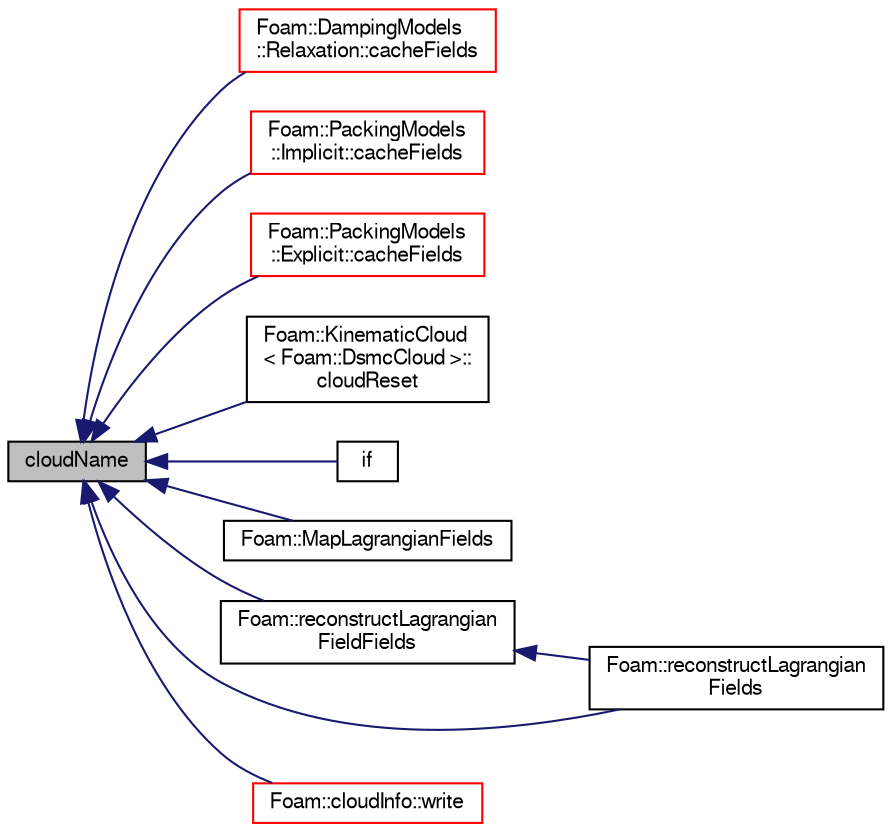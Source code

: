digraph "cloudName"
{
  bgcolor="transparent";
  edge [fontname="FreeSans",fontsize="10",labelfontname="FreeSans",labelfontsize="10"];
  node [fontname="FreeSans",fontsize="10",shape=record];
  rankdir="LR";
  Node6 [label="cloudName",height=0.2,width=0.4,color="black", fillcolor="grey75", style="filled", fontcolor="black"];
  Node6 -> Node7 [dir="back",color="midnightblue",fontsize="10",style="solid",fontname="FreeSans"];
  Node7 [label="Foam::DampingModels\l::Relaxation::cacheFields",height=0.2,width=0.4,color="red",URL="$a24238.html#a6005414ac27ae3e0b5a783ba216c1906",tooltip="Member Functions. "];
  Node6 -> Node9 [dir="back",color="midnightblue",fontsize="10",style="solid",fontname="FreeSans"];
  Node9 [label="Foam::PackingModels\l::Implicit::cacheFields",height=0.2,width=0.4,color="red",URL="$a24254.html#a6005414ac27ae3e0b5a783ba216c1906",tooltip="Calculate the inter particles stresses. "];
  Node6 -> Node11 [dir="back",color="midnightblue",fontsize="10",style="solid",fontname="FreeSans"];
  Node11 [label="Foam::PackingModels\l::Explicit::cacheFields",height=0.2,width=0.4,color="red",URL="$a24250.html#a6005414ac27ae3e0b5a783ba216c1906",tooltip="Calculate the inter particles stresses. "];
  Node6 -> Node13 [dir="back",color="midnightblue",fontsize="10",style="solid",fontname="FreeSans"];
  Node13 [label="Foam::KinematicCloud\l\< Foam::DsmcCloud \>::\lcloudReset",height=0.2,width=0.4,color="black",URL="$a23786.html#a448703ff0d11d9132bd7a881eb7e2a53",tooltip="Reset state of cloud. "];
  Node6 -> Node14 [dir="back",color="midnightblue",fontsize="10",style="solid",fontname="FreeSans"];
  Node14 [label="if",height=0.2,width=0.4,color="black",URL="$a18872.html#a3a97f978f9bec90dec5b6380bac88936"];
  Node6 -> Node15 [dir="back",color="midnightblue",fontsize="10",style="solid",fontname="FreeSans"];
  Node15 [label="Foam::MapLagrangianFields",height=0.2,width=0.4,color="black",URL="$a21124.html#ab7dc12409ad8bd46f9a4517c043d58de",tooltip="Gets the indices of (source)particles that have been appended to the. "];
  Node6 -> Node16 [dir="back",color="midnightblue",fontsize="10",style="solid",fontname="FreeSans"];
  Node16 [label="Foam::reconstructLagrangian\lFieldFields",height=0.2,width=0.4,color="black",URL="$a21124.html#a7d4b2cacc32265a49e7664807afda7e5"];
  Node16 -> Node17 [dir="back",color="midnightblue",fontsize="10",style="solid",fontname="FreeSans"];
  Node17 [label="Foam::reconstructLagrangian\lFields",height=0.2,width=0.4,color="black",URL="$a21124.html#a46e14d4afb931626b729217805b535af"];
  Node6 -> Node17 [dir="back",color="midnightblue",fontsize="10",style="solid",fontname="FreeSans"];
  Node6 -> Node18 [dir="back",color="midnightblue",fontsize="10",style="solid",fontname="FreeSans"];
  Node18 [label="Foam::cloudInfo::write",height=0.2,width=0.4,color="red",URL="$a28702.html#aac759501cf6c7895a70eecbef0226ae1",tooltip="Write. "];
}
